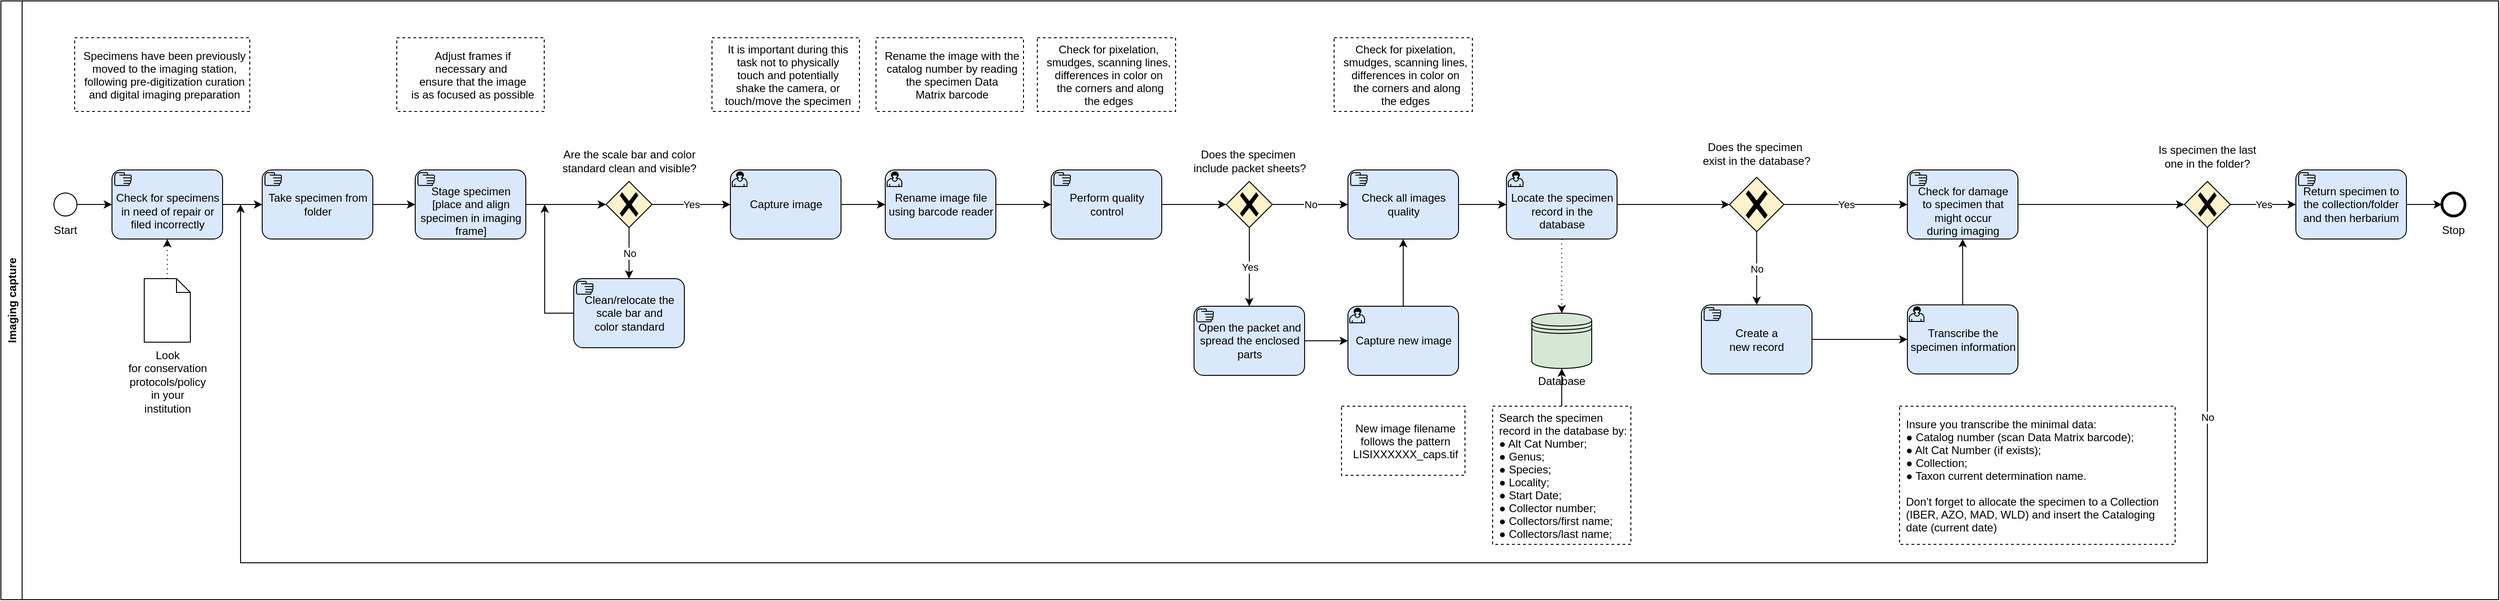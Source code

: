 <mxfile version="16.4.11" type="device"><diagram id="C5RBs43oDa-KdzZeNtuy" name="Page-1"><mxGraphModel dx="2717" dy="3763" grid="1" gridSize="10" guides="1" tooltips="1" connect="1" arrows="1" fold="1" page="1" pageScale="1" pageWidth="1600" pageHeight="900" math="0" shadow="0"><root><mxCell id="WIyWlLk6GJQsqaUBKTNV-0"/><mxCell id="WIyWlLk6GJQsqaUBKTNV-1" parent="WIyWlLk6GJQsqaUBKTNV-0"/><mxCell id="Z1k3hthrZHZ8-aHYoUXY-27" value="" style="edgeStyle=orthogonalEdgeStyle;rounded=0;orthogonalLoop=1;jettySize=auto;html=1;startArrow=none;startFill=0;endArrow=classic;endFill=1;" parent="WIyWlLk6GJQsqaUBKTNV-1" source="saq1hF5vfWgRDRBr79is-0" target="KWRPazFFwxp_j8tZJz7k-1" edge="1"><mxGeometry relative="1" as="geometry"/></mxCell><mxCell id="saq1hF5vfWgRDRBr79is-0" value="" style="ellipse;whiteSpace=wrap;html=1;aspect=fixed;" parent="WIyWlLk6GJQsqaUBKTNV-1" vertex="1"><mxGeometry x="157.5" y="-1551.5" width="25" height="25" as="geometry"/></mxCell><mxCell id="KWRPazFFwxp_j8tZJz7k-1" value="&#10;Check for specimens in need of repair or filed incorrectly" style="points=[[0.25,0,0],[0.5,0,0],[0.75,0,0],[1,0.25,0],[1,0.5,0],[1,0.75,0],[0.75,1,0],[0.5,1,0],[0.25,1,0],[0,0.75,0],[0,0.5,0],[0,0.25,0]];shape=mxgraph.bpmn.task;whiteSpace=wrap;rectStyle=rounded;size=10;taskMarker=manual;fillColor=#dae8fc;strokeColor=#000000;" parent="WIyWlLk6GJQsqaUBKTNV-1" vertex="1"><mxGeometry x="220.5" y="-1576.5" width="120" height="75" as="geometry"/></mxCell><mxCell id="KWRPazFFwxp_j8tZJz7k-2" value="Look for&amp;nbsp;conservation protocols/policy in your institution" style="shape=mxgraph.bpmn.data;labelPosition=center;verticalLabelPosition=bottom;align=center;verticalAlign=top;whiteSpace=wrap;size=15;html=1;" parent="WIyWlLk6GJQsqaUBKTNV-1" vertex="1"><mxGeometry x="255.5" y="-1458.5" width="50" height="69" as="geometry"/></mxCell><mxCell id="KWRPazFFwxp_j8tZJz7k-3" value="" style="edgeStyle=elbowEdgeStyle;fontSize=12;html=1;endFill=1;startFill=0;endSize=6;startSize=6;dashed=1;dashPattern=1 4;endArrow=classic;startArrow=none;rounded=0;" parent="WIyWlLk6GJQsqaUBKTNV-1" source="KWRPazFFwxp_j8tZJz7k-2" target="KWRPazFFwxp_j8tZJz7k-1" edge="1"><mxGeometry width="160" relative="1" as="geometry"><mxPoint x="558.5" y="-1344" as="sourcePoint"/><mxPoint x="498.5" y="-1243.5" as="targetPoint"/><Array as="points"><mxPoint x="280.5" y="-1423.5"/></Array></mxGeometry></mxCell><mxCell id="Is6NvBr-oWXM1gtXT5w8-4" style="edgeStyle=orthogonalEdgeStyle;rounded=0;orthogonalLoop=1;jettySize=auto;html=1;" parent="WIyWlLk6GJQsqaUBKTNV-1" source="KWRPazFFwxp_j8tZJz7k-6" target="CAfJVCL04lo4b7HKI6iB-4" edge="1"><mxGeometry relative="1" as="geometry"/></mxCell><mxCell id="KWRPazFFwxp_j8tZJz7k-6" value="Take specimen from folder" style="points=[[0.25,0,0],[0.5,0,0],[0.75,0,0],[1,0.25,0],[1,0.5,0],[1,0.75,0],[0.75,1,0],[0.5,1,0],[0.25,1,0],[0,0.75,0],[0,0.5,0],[0,0.25,0]];shape=mxgraph.bpmn.task;whiteSpace=wrap;rectStyle=rounded;size=10;taskMarker=manual;fillColor=#dae8fc;strokeColor=#000000;" parent="WIyWlLk6GJQsqaUBKTNV-1" vertex="1"><mxGeometry x="383.5" y="-1576.5" width="120" height="75" as="geometry"/></mxCell><mxCell id="CAfJVCL04lo4b7HKI6iB-4" value="&#10;Stage specimen &#10;[place and align specimen in imaging frame]" style="points=[[0.25,0,0],[0.5,0,0],[0.75,0,0],[1,0.25,0],[1,0.5,0],[1,0.75,0],[0.75,1,0],[0.5,1,0],[0.25,1,0],[0,0.75,0],[0,0.5,0],[0,0.25,0]];shape=mxgraph.bpmn.task;whiteSpace=wrap;rectStyle=rounded;size=10;taskMarker=manual;fillColor=#dae8fc;strokeColor=#000000;" parent="WIyWlLk6GJQsqaUBKTNV-1" vertex="1"><mxGeometry x="549.5" y="-1576.5" width="120" height="75" as="geometry"/></mxCell><mxCell id="Z1k3hthrZHZ8-aHYoUXY-10" style="edgeStyle=orthogonalEdgeStyle;rounded=0;orthogonalLoop=1;jettySize=auto;html=1;" parent="WIyWlLk6GJQsqaUBKTNV-1" source="Z1k3hthrZHZ8-aHYoUXY-3" target="Z1k3hthrZHZ8-aHYoUXY-9" edge="1"><mxGeometry relative="1" as="geometry"/></mxCell><mxCell id="Z1k3hthrZHZ8-aHYoUXY-3" value="Capture image" style="points=[[0.25,0,0],[0.5,0,0],[0.75,0,0],[1,0.25,0],[1,0.5,0],[1,0.75,0],[0.75,1,0],[0.5,1,0],[0.25,1,0],[0,0.75,0],[0,0.5,0],[0,0.25,0]];shape=mxgraph.bpmn.task;whiteSpace=wrap;rectStyle=rounded;size=10;taskMarker=user;fillColor=#dae8fc;strokeColor=#000000;" parent="WIyWlLk6GJQsqaUBKTNV-1" vertex="1"><mxGeometry x="891.5" y="-1576.5" width="120" height="75" as="geometry"/></mxCell><mxCell id="Z1k3hthrZHZ8-aHYoUXY-18" style="edgeStyle=orthogonalEdgeStyle;rounded=0;orthogonalLoop=1;jettySize=auto;html=1;startArrow=none;startFill=0;endArrow=classic;endFill=1;" parent="WIyWlLk6GJQsqaUBKTNV-1" source="Z1k3hthrZHZ8-aHYoUXY-9" target="Z1k3hthrZHZ8-aHYoUXY-16" edge="1"><mxGeometry relative="1" as="geometry"/></mxCell><mxCell id="Z1k3hthrZHZ8-aHYoUXY-9" value="Rename image file using barcode reader" style="points=[[0.25,0,0],[0.5,0,0],[0.75,0,0],[1,0.25,0],[1,0.5,0],[1,0.75,0],[0.75,1,0],[0.5,1,0],[0.25,1,0],[0,0.75,0],[0,0.5,0],[0,0.25,0]];shape=mxgraph.bpmn.task;whiteSpace=wrap;rectStyle=rounded;size=10;taskMarker=user;fillColor=#dae8fc;strokeColor=#000000;" parent="WIyWlLk6GJQsqaUBKTNV-1" vertex="1"><mxGeometry x="1059.5" y="-1576.5" width="120" height="75" as="geometry"/></mxCell><mxCell id="Z1k3hthrZHZ8-aHYoUXY-11" value="Rename the image with the &#10;catalog number by reading&#10;the specimen Data &#10;Matrix barcode" style="points=[[0.25,0,0],[0.5,0,0],[0.75,0,0],[1,0.25,0],[1,0.5,0],[1,0.75,0],[0.75,1,0],[0.5,1,0],[0.25,1,0],[0,0.75,0],[0,0.5,0],[0,0.25,0]];shape=mxgraph.bpmn.task;arcSize=10;taskMarker=abstract;outline=none;symbol=general;bpmnShapeType=subprocess;isLoopSub=0;verticalAlign=middle;align=center;spacingLeft=5;" parent="WIyWlLk6GJQsqaUBKTNV-1" vertex="1"><mxGeometry x="1049.5" y="-1720" width="160" height="80" as="geometry"/></mxCell><mxCell id="Is6NvBr-oWXM1gtXT5w8-19" style="edgeStyle=orthogonalEdgeStyle;rounded=0;orthogonalLoop=1;jettySize=auto;html=1;" parent="WIyWlLk6GJQsqaUBKTNV-1" source="Z1k3hthrZHZ8-aHYoUXY-16" target="Is6NvBr-oWXM1gtXT5w8-18" edge="1"><mxGeometry relative="1" as="geometry"/></mxCell><mxCell id="Z1k3hthrZHZ8-aHYoUXY-16" value="Perform quality control" style="points=[[0.25,0,0],[0.5,0,0],[0.75,0,0],[1,0.25,0],[1,0.5,0],[1,0.75,0],[0.75,1,0],[0.5,1,0],[0.25,1,0],[0,0.75,0],[0,0.5,0],[0,0.25,0]];shape=mxgraph.bpmn.task;whiteSpace=wrap;rectStyle=rounded;size=10;taskMarker=manual;fillColor=#dae8fc;strokeColor=#000000;" parent="WIyWlLk6GJQsqaUBKTNV-1" vertex="1"><mxGeometry x="1239.5" y="-1576.5" width="120" height="75" as="geometry"/></mxCell><mxCell id="Z1k3hthrZHZ8-aHYoUXY-22" style="edgeStyle=orthogonalEdgeStyle;rounded=0;orthogonalLoop=1;jettySize=auto;html=1;startArrow=none;startFill=0;endArrow=classic;endFill=1;" parent="WIyWlLk6GJQsqaUBKTNV-1" source="Z1k3hthrZHZ8-aHYoUXY-19" target="Z1k3hthrZHZ8-aHYoUXY-21" edge="1"><mxGeometry relative="1" as="geometry"/></mxCell><mxCell id="Z1k3hthrZHZ8-aHYoUXY-19" value="Check all images&#10;quality" style="points=[[0.25,0,0],[0.5,0,0],[0.75,0,0],[1,0.25,0],[1,0.5,0],[1,0.75,0],[0.75,1,0],[0.5,1,0],[0.25,1,0],[0,0.75,0],[0,0.5,0],[0,0.25,0]];shape=mxgraph.bpmn.task;whiteSpace=wrap;rectStyle=rounded;size=10;taskMarker=manual;fillColor=#dae8fc;strokeColor=#000000;" parent="WIyWlLk6GJQsqaUBKTNV-1" vertex="1"><mxGeometry x="1561.5" y="-1576.5" width="120" height="75" as="geometry"/></mxCell><mxCell id="Z1k3hthrZHZ8-aHYoUXY-26" style="edgeStyle=orthogonalEdgeStyle;rounded=0;orthogonalLoop=1;jettySize=auto;html=1;startArrow=none;startFill=0;endArrow=classic;endFill=1;" parent="WIyWlLk6GJQsqaUBKTNV-1" source="Z1k3hthrZHZ8-aHYoUXY-21" target="Is6NvBr-oWXM1gtXT5w8-45" edge="1"><mxGeometry relative="1" as="geometry"><mxPoint x="2231.5" y="-1310" as="targetPoint"/></mxGeometry></mxCell><mxCell id="Z1k3hthrZHZ8-aHYoUXY-21" value="&#10;Locate the specimen&#10;record in the database" style="points=[[0.25,0,0],[0.5,0,0],[0.75,0,0],[1,0.25,0],[1,0.5,0],[1,0.75,0],[0.75,1,0],[0.5,1,0],[0.25,1,0],[0,0.75,0],[0,0.5,0],[0,0.25,0]];shape=mxgraph.bpmn.task;whiteSpace=wrap;rectStyle=rounded;size=10;taskMarker=user;fillColor=#dae8fc;strokeColor=#000000;" parent="WIyWlLk6GJQsqaUBKTNV-1" vertex="1"><mxGeometry x="1733.5" y="-1576.5" width="120" height="75" as="geometry"/></mxCell><mxCell id="Z1k3hthrZHZ8-aHYoUXY-23" value="" style="points=[[0.145,0.145,0],[0.5,0,0],[0.855,0.145,0],[1,0.5,0],[0.855,0.855,0],[0.5,1,0],[0.145,0.855,0],[0,0.5,0]];shape=mxgraph.bpmn.event;html=1;verticalLabelPosition=bottom;labelBackgroundColor=#ffffff;verticalAlign=top;align=center;perimeter=ellipsePerimeter;outlineConnect=0;aspect=fixed;outline=end;symbol=terminate2;" parent="WIyWlLk6GJQsqaUBKTNV-1" vertex="1"><mxGeometry x="2748.5" y="-1551.5" width="25" height="25" as="geometry"/></mxCell><mxCell id="Is6NvBr-oWXM1gtXT5w8-3" style="edgeStyle=orthogonalEdgeStyle;rounded=0;orthogonalLoop=1;jettySize=auto;html=1;" parent="WIyWlLk6GJQsqaUBKTNV-1" source="KWRPazFFwxp_j8tZJz7k-1" target="KWRPazFFwxp_j8tZJz7k-6" edge="1"><mxGeometry relative="1" as="geometry"><mxPoint x="519.5" y="-1551.5" as="sourcePoint"/></mxGeometry></mxCell><mxCell id="Is6NvBr-oWXM1gtXT5w8-5" value="No" style="edgeStyle=orthogonalEdgeStyle;rounded=0;orthogonalLoop=1;jettySize=auto;html=1;" parent="WIyWlLk6GJQsqaUBKTNV-1" source="Is6NvBr-oWXM1gtXT5w8-10" target="Is6NvBr-oWXM1gtXT5w8-9" edge="1"><mxGeometry relative="1" as="geometry"><mxPoint x="475.5" y="-944.5" as="sourcePoint"/><mxPoint x="335.5" y="-937.466" as="targetPoint"/></mxGeometry></mxCell><mxCell id="Is6NvBr-oWXM1gtXT5w8-6" value="Yes" style="edgeStyle=orthogonalEdgeStyle;rounded=0;orthogonalLoop=1;jettySize=auto;html=1;" parent="WIyWlLk6GJQsqaUBKTNV-1" source="Is6NvBr-oWXM1gtXT5w8-10" target="Z1k3hthrZHZ8-aHYoUXY-3" edge="1"><mxGeometry relative="1" as="geometry"><mxPoint x="508.5" y="-970.5" as="sourcePoint"/><mxPoint x="508.5" y="-911.5" as="targetPoint"/></mxGeometry></mxCell><mxCell id="Is6NvBr-oWXM1gtXT5w8-8" value="" style="edgeStyle=elbowEdgeStyle;fontSize=12;html=1;endArrow=classic;endFill=1;rounded=0;" parent="WIyWlLk6GJQsqaUBKTNV-1" source="CAfJVCL04lo4b7HKI6iB-4" target="Is6NvBr-oWXM1gtXT5w8-10" edge="1"><mxGeometry width="160" relative="1" as="geometry"><mxPoint x="505.5" y="-1020.5" as="sourcePoint"/><mxPoint x="505.5" y="-998.5" as="targetPoint"/></mxGeometry></mxCell><mxCell id="SN3QXPn3VdZuykq9DUO2-3" style="edgeStyle=orthogonalEdgeStyle;rounded=0;orthogonalLoop=1;jettySize=auto;html=1;" parent="WIyWlLk6GJQsqaUBKTNV-1" source="Is6NvBr-oWXM1gtXT5w8-9" edge="1"><mxGeometry relative="1" as="geometry"><mxPoint x="690" y="-1539" as="targetPoint"/><Array as="points"><mxPoint x="690" y="-1421"/></Array></mxGeometry></mxCell><mxCell id="Is6NvBr-oWXM1gtXT5w8-9" value="Clean/relocate the scale bar and color standard" style="points=[[0.25,0,0],[0.5,0,0],[0.75,0,0],[1,0.25,0],[1,0.5,0],[1,0.75,0],[0.75,1,0],[0.5,1,0],[0.25,1,0],[0,0.75,0],[0,0.5,0],[0,0.25,0]];shape=mxgraph.bpmn.task;whiteSpace=wrap;rectStyle=rounded;size=10;taskMarker=manual;fillColor=#dae8fc;strokeColor=#000000;" parent="WIyWlLk6GJQsqaUBKTNV-1" vertex="1"><mxGeometry x="721.5" y="-1458.5" width="120" height="75" as="geometry"/></mxCell><mxCell id="Is6NvBr-oWXM1gtXT5w8-10" value="" style="points=[[0.25,0.25,0],[0.5,0,0],[0.75,0.25,0],[1,0.5,0],[0.75,0.75,0],[0.5,1,0],[0.25,0.75,0],[0,0.5,0]];shape=mxgraph.bpmn.gateway2;html=1;verticalLabelPosition=middle;labelBackgroundColor=#ffffff;verticalAlign=middle;align=left;perimeter=rhombusPerimeter;outlineConnect=0;outline=none;symbol=none;gwType=exclusive;labelPosition=right;spacingRight=10;fillColor=#fff2cc;strokeColor=#000000;" parent="WIyWlLk6GJQsqaUBKTNV-1" vertex="1"><mxGeometry x="756.5" y="-1564" width="50" height="50" as="geometry"/></mxCell><mxCell id="Is6NvBr-oWXM1gtXT5w8-15" value="Adjust frames if&#10;necessary and &#10;ensure that the image&#10;is as focused as possible" style="points=[[0.25,0,0],[0.5,0,0],[0.75,0,0],[1,0.25,0],[1,0.5,0],[1,0.75,0],[0.75,1,0],[0.5,1,0],[0.25,1,0],[0,0.75,0],[0,0.5,0],[0,0.25,0]];shape=mxgraph.bpmn.task;arcSize=10;taskMarker=abstract;outline=none;symbol=general;bpmnShapeType=subprocess;isLoopSub=0;verticalAlign=middle;align=center;spacingLeft=5;" parent="WIyWlLk6GJQsqaUBKTNV-1" vertex="1"><mxGeometry x="529.5" y="-1720" width="160" height="80" as="geometry"/></mxCell><mxCell id="Is6NvBr-oWXM1gtXT5w8-16" value="It is important during this&#10;task not to physically&#10;touch and potentially &#10;shake the camera, or&#10;touch/move the specimen" style="points=[[0.25,0,0],[0.5,0,0],[0.75,0,0],[1,0.25,0],[1,0.5,0],[1,0.75,0],[0.75,1,0],[0.5,1,0],[0.25,1,0],[0,0.75,0],[0,0.5,0],[0,0.25,0]];shape=mxgraph.bpmn.task;arcSize=10;taskMarker=abstract;outline=none;symbol=general;bpmnShapeType=subprocess;isLoopSub=0;verticalAlign=middle;align=center;spacingLeft=5;" parent="WIyWlLk6GJQsqaUBKTNV-1" vertex="1"><mxGeometry x="871.5" y="-1720" width="160" height="80" as="geometry"/></mxCell><mxCell id="Is6NvBr-oWXM1gtXT5w8-17" value="Check for pixelation, &#10;smudges, scanning lines, &#10;differences in color on&#10; the corners and along &#10;the edges" style="points=[[0.25,0,0],[0.5,0,0],[0.75,0,0],[1,0.25,0],[1,0.5,0],[1,0.75,0],[0.75,1,0],[0.5,1,0],[0.25,1,0],[0,0.75,0],[0,0.5,0],[0,0.25,0]];shape=mxgraph.bpmn.task;arcSize=10;taskMarker=abstract;outline=none;symbol=general;bpmnShapeType=subprocess;isLoopSub=0;verticalAlign=middle;align=center;spacingLeft=5;" parent="WIyWlLk6GJQsqaUBKTNV-1" vertex="1"><mxGeometry x="1224.5" y="-1720" width="150" height="80" as="geometry"/></mxCell><mxCell id="Is6NvBr-oWXM1gtXT5w8-30" value="No" style="edgeStyle=orthogonalEdgeStyle;rounded=0;orthogonalLoop=1;jettySize=auto;html=1;startArrow=none;startFill=0;endArrow=classic;endFill=1;" parent="WIyWlLk6GJQsqaUBKTNV-1" source="Is6NvBr-oWXM1gtXT5w8-18" target="Z1k3hthrZHZ8-aHYoUXY-19" edge="1"><mxGeometry relative="1" as="geometry"/></mxCell><mxCell id="Is6NvBr-oWXM1gtXT5w8-18" value="&lt;div style=&quot;text-align: center&quot;&gt;&lt;br&gt;&lt;/div&gt;" style="points=[[0.25,0.25,0],[0.5,0,0],[0.75,0.25,0],[1,0.5,0],[0.75,0.75,0],[0.5,1,0],[0.25,0.75,0],[0,0.5,0]];shape=mxgraph.bpmn.gateway2;html=1;verticalLabelPosition=middle;labelBackgroundColor=#ffffff;verticalAlign=middle;align=left;perimeter=rhombusPerimeter;outlineConnect=0;outline=none;symbol=none;gwType=exclusive;labelPosition=right;spacingRight=10;fillColor=#fff2cc;strokeColor=#000000;" parent="WIyWlLk6GJQsqaUBKTNV-1" vertex="1"><mxGeometry x="1429.5" y="-1564" width="50" height="50" as="geometry"/></mxCell><mxCell id="Is6NvBr-oWXM1gtXT5w8-24" value="Yes" style="edgeStyle=orthogonalEdgeStyle;rounded=0;orthogonalLoop=1;jettySize=auto;html=1;" parent="WIyWlLk6GJQsqaUBKTNV-1" source="Is6NvBr-oWXM1gtXT5w8-18" target="Is6NvBr-oWXM1gtXT5w8-25" edge="1"><mxGeometry relative="1" as="geometry"><mxPoint x="2169.5" y="-1690.5" as="sourcePoint"/><mxPoint x="2024.5" y="-1682.466" as="targetPoint"/></mxGeometry></mxCell><mxCell id="Is6NvBr-oWXM1gtXT5w8-25" value="Open the packet and spread the enclosed&#10;parts" style="points=[[0.25,0,0],[0.5,0,0],[0.75,0,0],[1,0.25,0],[1,0.5,0],[1,0.75,0],[0.75,1,0],[0.5,1,0],[0.25,1,0],[0,0.75,0],[0,0.5,0],[0,0.25,0]];shape=mxgraph.bpmn.task;whiteSpace=wrap;rectStyle=rounded;size=10;taskMarker=manual;fillColor=#dae8fc;strokeColor=#000000;" parent="WIyWlLk6GJQsqaUBKTNV-1" vertex="1"><mxGeometry x="1394.5" y="-1428.5" width="120" height="75" as="geometry"/></mxCell><mxCell id="Is6NvBr-oWXM1gtXT5w8-32" style="edgeStyle=orthogonalEdgeStyle;rounded=0;orthogonalLoop=1;jettySize=auto;html=1;startArrow=none;startFill=0;endArrow=classic;endFill=1;" parent="WIyWlLk6GJQsqaUBKTNV-1" source="Is6NvBr-oWXM1gtXT5w8-26" target="Z1k3hthrZHZ8-aHYoUXY-19" edge="1"><mxGeometry relative="1" as="geometry"><mxPoint x="1921.5" y="-1390.5" as="targetPoint"/><Array as="points"><mxPoint x="1641.5" y="-1418.5"/><mxPoint x="1641.5" y="-1418.5"/></Array></mxGeometry></mxCell><mxCell id="Is6NvBr-oWXM1gtXT5w8-26" value="Capture new image" style="points=[[0.25,0,0],[0.5,0,0],[0.75,0,0],[1,0.25,0],[1,0.5,0],[1,0.75,0],[0.75,1,0],[0.5,1,0],[0.25,1,0],[0,0.75,0],[0,0.5,0],[0,0.25,0]];shape=mxgraph.bpmn.task;whiteSpace=wrap;rectStyle=rounded;size=10;taskMarker=user;fillColor=#dae8fc;strokeColor=#000000;" parent="WIyWlLk6GJQsqaUBKTNV-1" vertex="1"><mxGeometry x="1561.5" y="-1428.5" width="120" height="75" as="geometry"/></mxCell><mxCell id="Is6NvBr-oWXM1gtXT5w8-27" style="edgeStyle=orthogonalEdgeStyle;rounded=0;orthogonalLoop=1;jettySize=auto;html=1;startArrow=classic;startFill=1;endArrow=none;endFill=0;" parent="WIyWlLk6GJQsqaUBKTNV-1" source="Is6NvBr-oWXM1gtXT5w8-26" target="Is6NvBr-oWXM1gtXT5w8-25" edge="1"><mxGeometry relative="1" as="geometry"/></mxCell><mxCell id="Is6NvBr-oWXM1gtXT5w8-33" value="Check for pixelation, &#10;smudges, scanning lines, &#10;differences in color on&#10; the corners and along &#10;the edges" style="points=[[0.25,0,0],[0.5,0,0],[0.75,0,0],[1,0.25,0],[1,0.5,0],[1,0.75,0],[0.75,1,0],[0.5,1,0],[0.25,1,0],[0,0.75,0],[0,0.5,0],[0,0.25,0]];shape=mxgraph.bpmn.task;arcSize=10;taskMarker=abstract;outline=none;symbol=general;bpmnShapeType=subprocess;isLoopSub=0;verticalAlign=middle;align=center;spacingLeft=5;" parent="WIyWlLk6GJQsqaUBKTNV-1" vertex="1"><mxGeometry x="1546.5" y="-1720" width="150" height="80" as="geometry"/></mxCell><mxCell id="Is6NvBr-oWXM1gtXT5w8-36" style="edgeStyle=orthogonalEdgeStyle;rounded=0;orthogonalLoop=1;jettySize=auto;html=1;startArrow=none;startFill=0;endArrow=classic;endFill=1;dashed=1;dashPattern=1 4;" parent="WIyWlLk6GJQsqaUBKTNV-1" source="Z1k3hthrZHZ8-aHYoUXY-21" target="Is6NvBr-oWXM1gtXT5w8-34" edge="1"><mxGeometry relative="1" as="geometry"/></mxCell><mxCell id="Is6NvBr-oWXM1gtXT5w8-34" value="Database" style="shape=datastore;whiteSpace=wrap;html=1;labelPosition=center;verticalLabelPosition=bottom;align=center;verticalAlign=top;labelBackgroundColor=none;fillColor=#d5e8d4;strokeColor=#000000;" parent="WIyWlLk6GJQsqaUBKTNV-1" vertex="1"><mxGeometry x="1761" y="-1421" width="65" height="60" as="geometry"/></mxCell><mxCell id="Is6NvBr-oWXM1gtXT5w8-53" style="edgeStyle=orthogonalEdgeStyle;rounded=0;orthogonalLoop=1;jettySize=auto;html=1;startArrow=none;startFill=0;endArrow=classic;endFill=1;" parent="WIyWlLk6GJQsqaUBKTNV-1" source="Is6NvBr-oWXM1gtXT5w8-50" target="Z1k3hthrZHZ8-aHYoUXY-23" edge="1"><mxGeometry relative="1" as="geometry"/></mxCell><mxCell id="SN3QXPn3VdZuykq9DUO2-0" value="&lt;span style=&quot;background-color: rgb(255 , 255 , 255)&quot;&gt;Start&lt;/span&gt;" style="text;html=1;strokeColor=none;fillColor=none;align=center;verticalAlign=middle;whiteSpace=wrap;rounded=0;" parent="WIyWlLk6GJQsqaUBKTNV-1" vertex="1"><mxGeometry x="150" y="-1521.5" width="40" height="20" as="geometry"/></mxCell><mxCell id="SN3QXPn3VdZuykq9DUO2-2" value="&lt;span style=&quot;font-family: &amp;#34;helvetica&amp;#34;&quot;&gt;Are&amp;nbsp;the scale bar and color&lt;/span&gt;&lt;br style=&quot;font-family: &amp;#34;helvetica&amp;#34;&quot;&gt;&lt;span style=&quot;font-family: &amp;#34;helvetica&amp;#34;&quot;&gt;standard clean and visible?&lt;/span&gt;" style="text;html=1;strokeColor=none;fillColor=none;align=center;verticalAlign=middle;whiteSpace=wrap;rounded=0;" parent="WIyWlLk6GJQsqaUBKTNV-1" vertex="1"><mxGeometry x="706.5" y="-1596.5" width="150" height="20" as="geometry"/></mxCell><mxCell id="SN3QXPn3VdZuykq9DUO2-4" value="&lt;div&gt;&lt;font face=&quot;helvetica&quot;&gt;Does the specimen&amp;nbsp;&lt;/font&gt;&lt;/div&gt;&lt;div&gt;&lt;font face=&quot;helvetica&quot;&gt;include packet sheets?&lt;/font&gt;&lt;/div&gt;" style="text;html=1;strokeColor=none;fillColor=none;align=center;verticalAlign=middle;whiteSpace=wrap;rounded=0;" parent="WIyWlLk6GJQsqaUBKTNV-1" vertex="1"><mxGeometry x="1379.5" y="-1596.5" width="150" height="20" as="geometry"/></mxCell><mxCell id="SN3QXPn3VdZuykq9DUO2-8" value="&lt;span style=&quot;background-color: rgb(255 , 255 , 255)&quot;&gt;Stop&lt;/span&gt;" style="text;html=1;strokeColor=none;fillColor=none;align=center;verticalAlign=middle;whiteSpace=wrap;rounded=0;" parent="WIyWlLk6GJQsqaUBKTNV-1" vertex="1"><mxGeometry x="2741" y="-1521.5" width="40" height="20" as="geometry"/></mxCell><mxCell id="SN3QXPn3VdZuykq9DUO2-10" value="Imaging capture" style="swimlane;horizontal=0;" parent="WIyWlLk6GJQsqaUBKTNV-1" vertex="1"><mxGeometry x="100" y="-1760" width="2710" height="650" as="geometry"/></mxCell><mxCell id="dpywvkoVXCePcwal_cTH-5" style="edgeStyle=orthogonalEdgeStyle;rounded=0;orthogonalLoop=1;jettySize=auto;html=1;" parent="SN3QXPn3VdZuykq9DUO2-10" source="Is6NvBr-oWXM1gtXT5w8-49" target="dpywvkoVXCePcwal_cTH-0" edge="1"><mxGeometry relative="1" as="geometry"/></mxCell><mxCell id="Is6NvBr-oWXM1gtXT5w8-49" value="&#10;Check for damage&#10;to specimen that&#10;might occur&#10;during imaging" style="points=[[0.25,0,0],[0.5,0,0],[0.75,0,0],[1,0.25,0],[1,0.5,0],[1,0.75,0],[0.75,1,0],[0.5,1,0],[0.25,1,0],[0,0.75,0],[0,0.5,0],[0,0.25,0]];shape=mxgraph.bpmn.task;whiteSpace=wrap;rectStyle=rounded;size=10;taskMarker=manual;labelBackgroundColor=none;fillColor=#dae8fc;strokeColor=#000000;" parent="SN3QXPn3VdZuykq9DUO2-10" vertex="1"><mxGeometry x="2068.5" y="183.5" width="120" height="75" as="geometry"/></mxCell><mxCell id="Is6NvBr-oWXM1gtXT5w8-45" value="&lt;div style=&quot;text-align: center&quot;&gt;&lt;br&gt;&lt;/div&gt;" style="points=[[0.25,0.25,0],[0.5,0,0],[0.75,0.25,0],[1,0.5,0],[0.75,0.75,0],[0.5,1,0],[0.25,0.75,0],[0,0.5,0]];shape=mxgraph.bpmn.gateway2;html=1;verticalLabelPosition=middle;labelBackgroundColor=#ffffff;verticalAlign=middle;align=left;perimeter=rhombusPerimeter;outlineConnect=0;outline=none;symbol=none;gwType=exclusive;labelPosition=right;spacingRight=10;fillColor=#fff2cc;strokeColor=#000000;" parent="SN3QXPn3VdZuykq9DUO2-10" vertex="1"><mxGeometry x="1875.5" y="191.5" width="59" height="59" as="geometry"/></mxCell><mxCell id="SN3QXPn3VdZuykq9DUO2-6" value="&lt;div&gt;&lt;font face=&quot;helvetica&quot;&gt;Does the specimen&amp;nbsp;&lt;/font&gt;&lt;/div&gt;&lt;div&gt;&lt;font face=&quot;helvetica&quot;&gt;exist in the database?&lt;/font&gt;&lt;/div&gt;" style="text;html=1;strokeColor=none;fillColor=none;align=center;verticalAlign=middle;whiteSpace=wrap;rounded=0;" parent="SN3QXPn3VdZuykq9DUO2-10" vertex="1"><mxGeometry x="1830" y="156" width="150" height="20" as="geometry"/></mxCell><mxCell id="Is6NvBr-oWXM1gtXT5w8-48" value="Yes" style="edgeStyle=orthogonalEdgeStyle;rounded=0;orthogonalLoop=1;jettySize=auto;html=1;startArrow=none;startFill=0;endArrow=classic;endFill=1;" parent="SN3QXPn3VdZuykq9DUO2-10" source="Is6NvBr-oWXM1gtXT5w8-45" target="Is6NvBr-oWXM1gtXT5w8-49" edge="1"><mxGeometry relative="1" as="geometry"><mxPoint x="2222.5" y="471.5" as="targetPoint"/></mxGeometry></mxCell><mxCell id="Is6NvBr-oWXM1gtXT5w8-39" value="No" style="edgeStyle=orthogonalEdgeStyle;rounded=0;orthogonalLoop=1;jettySize=auto;html=1;exitX=0.5;exitY=1;exitDx=0;exitDy=0;exitPerimeter=0;" parent="SN3QXPn3VdZuykq9DUO2-10" source="Is6NvBr-oWXM1gtXT5w8-45" target="Is6NvBr-oWXM1gtXT5w8-40" edge="1"><mxGeometry relative="1" as="geometry"><mxPoint x="2112" y="539" as="sourcePoint"/><mxPoint x="1957.5" y="547.034" as="targetPoint"/><Array as="points"><mxPoint x="1905" y="320"/><mxPoint x="1905" y="320"/></Array></mxGeometry></mxCell><mxCell id="Is6NvBr-oWXM1gtXT5w8-40" value="Create a&#10;new record" style="points=[[0.25,0,0],[0.5,0,0],[0.75,0,0],[1,0.25,0],[1,0.5,0],[1,0.75,0],[0.75,1,0],[0.5,1,0],[0.25,1,0],[0,0.75,0],[0,0.5,0],[0,0.25,0]];shape=mxgraph.bpmn.task;whiteSpace=wrap;rectStyle=rounded;size=10;taskMarker=manual;fillColor=#dae8fc;strokeColor=#000000;" parent="SN3QXPn3VdZuykq9DUO2-10" vertex="1"><mxGeometry x="1845" y="330" width="120" height="75" as="geometry"/></mxCell><mxCell id="Is6NvBr-oWXM1gtXT5w8-42" value="Transcribe the specimen information​" style="points=[[0.25,0,0],[0.5,0,0],[0.75,0,0],[1,0.25,0],[1,0.5,0],[1,0.75,0],[0.75,1,0],[0.5,1,0],[0.25,1,0],[0,0.75,0],[0,0.5,0],[0,0.25,0]];shape=mxgraph.bpmn.task;whiteSpace=wrap;rectStyle=rounded;size=10;taskMarker=user;fillColor=#dae8fc;strokeColor=#000000;" parent="SN3QXPn3VdZuykq9DUO2-10" vertex="1"><mxGeometry x="2068.5" y="330" width="120" height="75" as="geometry"/></mxCell><mxCell id="Is6NvBr-oWXM1gtXT5w8-43" style="edgeStyle=orthogonalEdgeStyle;rounded=0;orthogonalLoop=1;jettySize=auto;html=1;startArrow=classic;startFill=1;endArrow=none;endFill=0;" parent="SN3QXPn3VdZuykq9DUO2-10" source="Is6NvBr-oWXM1gtXT5w8-42" target="Is6NvBr-oWXM1gtXT5w8-40" edge="1"><mxGeometry relative="1" as="geometry"/></mxCell><mxCell id="Is6NvBr-oWXM1gtXT5w8-41" style="edgeStyle=orthogonalEdgeStyle;rounded=0;orthogonalLoop=1;jettySize=auto;html=1;startArrow=none;startFill=0;endArrow=classic;endFill=1;" parent="SN3QXPn3VdZuykq9DUO2-10" source="Is6NvBr-oWXM1gtXT5w8-42" target="Is6NvBr-oWXM1gtXT5w8-49" edge="1"><mxGeometry relative="1" as="geometry"><mxPoint x="2091.5" y="258.5" as="targetPoint"/><Array as="points"/><mxPoint x="2091.5" y="376.5" as="sourcePoint"/></mxGeometry></mxCell><mxCell id="Is6NvBr-oWXM1gtXT5w8-44" value="Insure you transcribe the minimal data:&#10;● Catalog number (scan Data Matrix barcode);&#10;● Alt Cat Number (if exists);&#10;● Collection;&#10;● Taxon current determination name.&#10;&#10;Don’t forget to allocate the specimen to a Collection&#10;(IBER, AZO, MAD, WLD) and insert the Cataloging&#10;date (current date)" style="points=[[0.25,0,0],[0.5,0,0],[0.75,0,0],[1,0.25,0],[1,0.5,0],[1,0.75,0],[0.75,1,0],[0.5,1,0],[0.25,1,0],[0,0.75,0],[0,0.5,0],[0,0.25,0]];shape=mxgraph.bpmn.task;arcSize=10;taskMarker=abstract;outline=none;symbol=general;bpmnShapeType=subprocess;isLoopSub=0;verticalAlign=middle;align=left;spacingLeft=5;" parent="SN3QXPn3VdZuykq9DUO2-10" vertex="1"><mxGeometry x="2060" y="440" width="299" height="150" as="geometry"/></mxCell><mxCell id="Is6NvBr-oWXM1gtXT5w8-37" value="Search the specimen &#10;record in the database by:&#10;● Alt Cat Number;&#10;● Genus;&#10;● Species;&#10;● Locality;&#10;● Start Date; &#10;● Collector number;&#10;● Collectors/first name;&#10;● Collectors/last name;" style="points=[[0.25,0,0],[0.5,0,0],[0.75,0,0],[1,0.25,0],[1,0.5,0],[1,0.75,0],[0.75,1,0],[0.5,1,0],[0.25,1,0],[0,0.75,0],[0,0.5,0],[0,0.25,0]];shape=mxgraph.bpmn.task;arcSize=10;taskMarker=abstract;outline=none;symbol=general;bpmnShapeType=subprocess;isLoopSub=0;verticalAlign=middle;align=left;spacingLeft=5;" parent="SN3QXPn3VdZuykq9DUO2-10" vertex="1"><mxGeometry x="1618.5" y="440" width="150" height="150" as="geometry"/></mxCell><mxCell id="Is6NvBr-oWXM1gtXT5w8-28" value="New image filename&#10;follows the pattern&#10;LISIXXXXXX_caps.tif" style="points=[[0.25,0,0],[0.5,0,0],[0.75,0,0],[1,0.25,0],[1,0.5,0],[1,0.75,0],[0.75,1,0],[0.5,1,0],[0.25,1,0],[0,0.75,0],[0,0.5,0],[0,0.25,0]];shape=mxgraph.bpmn.task;arcSize=10;taskMarker=abstract;outline=none;symbol=general;bpmnShapeType=subprocess;isLoopSub=0;verticalAlign=middle;align=center;spacingLeft=5;" parent="SN3QXPn3VdZuykq9DUO2-10" vertex="1"><mxGeometry x="1454.5" y="440" width="134" height="75" as="geometry"/></mxCell><mxCell id="dpywvkoVXCePcwal_cTH-0" value="" style="points=[[0.25,0.25,0],[0.5,0,0],[0.75,0.25,0],[1,0.5,0],[0.75,0.75,0],[0.5,1,0],[0.25,0.75,0],[0,0.5,0]];shape=mxgraph.bpmn.gateway2;html=1;verticalLabelPosition=bottom;labelBackgroundColor=#ffffff;verticalAlign=top;align=center;perimeter=rhombusPerimeter;outlineConnect=0;outline=none;symbol=none;gwType=exclusive;fillColor=#fff2cc;strokeColor=#000000;" parent="SN3QXPn3VdZuykq9DUO2-10" vertex="1"><mxGeometry x="2369" y="196" width="50" height="50" as="geometry"/></mxCell><mxCell id="dpywvkoVXCePcwal_cTH-1" value="Is specimen the last &lt;br&gt;one in the folder?" style="text;html=1;strokeColor=none;fillColor=none;align=center;verticalAlign=middle;whiteSpace=wrap;rounded=0;" parent="SN3QXPn3VdZuykq9DUO2-10" vertex="1"><mxGeometry x="2324" y="153.5" width="140" height="30" as="geometry"/></mxCell><mxCell id="Is6NvBr-oWXM1gtXT5w8-50" value="Return specimen to&#10;the collection/folder&#10;and then herbarium" style="points=[[0.25,0,0],[0.5,0,0],[0.75,0,0],[1,0.25,0],[1,0.5,0],[1,0.75,0],[0.75,1,0],[0.5,1,0],[0.25,1,0],[0,0.75,0],[0,0.5,0],[0,0.25,0]];shape=mxgraph.bpmn.task;whiteSpace=wrap;rectStyle=rounded;size=10;taskMarker=manual;labelBackgroundColor=none;fillColor=#dae8fc;strokeColor=#000000;" parent="SN3QXPn3VdZuykq9DUO2-10" vertex="1"><mxGeometry x="2490" y="183.5" width="120" height="75" as="geometry"/></mxCell><mxCell id="dpywvkoVXCePcwal_cTH-2" value="Yes" style="edgeStyle=orthogonalEdgeStyle;rounded=0;orthogonalLoop=1;jettySize=auto;html=1;" parent="SN3QXPn3VdZuykq9DUO2-10" source="dpywvkoVXCePcwal_cTH-0" target="Is6NvBr-oWXM1gtXT5w8-50" edge="1"><mxGeometry relative="1" as="geometry"><mxPoint x="2430" y="217.5" as="targetPoint"/><Array as="points"/></mxGeometry></mxCell><mxCell id="CAfJVCL04lo4b7HKI6iB-3" value="Specimens have been previously&#10;moved to the imaging station, &#10;following pre-digitization curation &#10;and digital imaging preparation" style="points=[[0.25,0,0],[0.5,0,0],[0.75,0,0],[1,0.25,0],[1,0.5,0],[1,0.75,0],[0.75,1,0],[0.5,1,0],[0.25,1,0],[0,0.75,0],[0,0.5,0],[0,0.25,0]];shape=mxgraph.bpmn.task;arcSize=10;taskMarker=abstract;outline=none;symbol=general;bpmnShapeType=subprocess;isLoopSub=0;verticalAlign=middle;align=center;spacingLeft=5;" parent="SN3QXPn3VdZuykq9DUO2-10" vertex="1"><mxGeometry x="80" y="40" width="190" height="80" as="geometry"/></mxCell><mxCell id="dpywvkoVXCePcwal_cTH-3" style="edgeStyle=orthogonalEdgeStyle;rounded=0;orthogonalLoop=1;jettySize=auto;html=1;exitX=0.5;exitY=1;exitDx=0;exitDy=0;exitPerimeter=0;" parent="WIyWlLk6GJQsqaUBKTNV-1" source="dpywvkoVXCePcwal_cTH-0" edge="1"><mxGeometry relative="1" as="geometry"><mxPoint x="2385" y="-1519" as="sourcePoint"/><mxPoint x="360" y="-1539" as="targetPoint"/><Array as="points"><mxPoint x="2494" y="-1150"/><mxPoint x="360" y="-1150"/><mxPoint x="360" y="-1539"/></Array></mxGeometry></mxCell><mxCell id="dpywvkoVXCePcwal_cTH-4" value="No" style="edgeLabel;html=1;align=center;verticalAlign=middle;resizable=0;points=[];" parent="dpywvkoVXCePcwal_cTH-3" vertex="1" connectable="0"><mxGeometry x="-0.802" y="3" relative="1" as="geometry"><mxPoint x="-3" y="-80" as="offset"/></mxGeometry></mxCell><mxCell id="WBqKADLCRS33XXmZ6JC1-0" value="" style="edgeStyle=orthogonalEdgeStyle;rounded=0;orthogonalLoop=1;jettySize=auto;html=1;" edge="1" parent="WIyWlLk6GJQsqaUBKTNV-1" source="Is6NvBr-oWXM1gtXT5w8-37" target="Is6NvBr-oWXM1gtXT5w8-34"><mxGeometry relative="1" as="geometry"/></mxCell></root></mxGraphModel></diagram></mxfile>